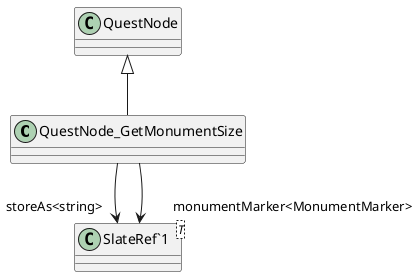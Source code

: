 @startuml
class QuestNode_GetMonumentSize {
}
class "SlateRef`1"<T> {
}
QuestNode <|-- QuestNode_GetMonumentSize
QuestNode_GetMonumentSize --> "storeAs<string>" "SlateRef`1"
QuestNode_GetMonumentSize --> "monumentMarker<MonumentMarker>" "SlateRef`1"
@enduml
